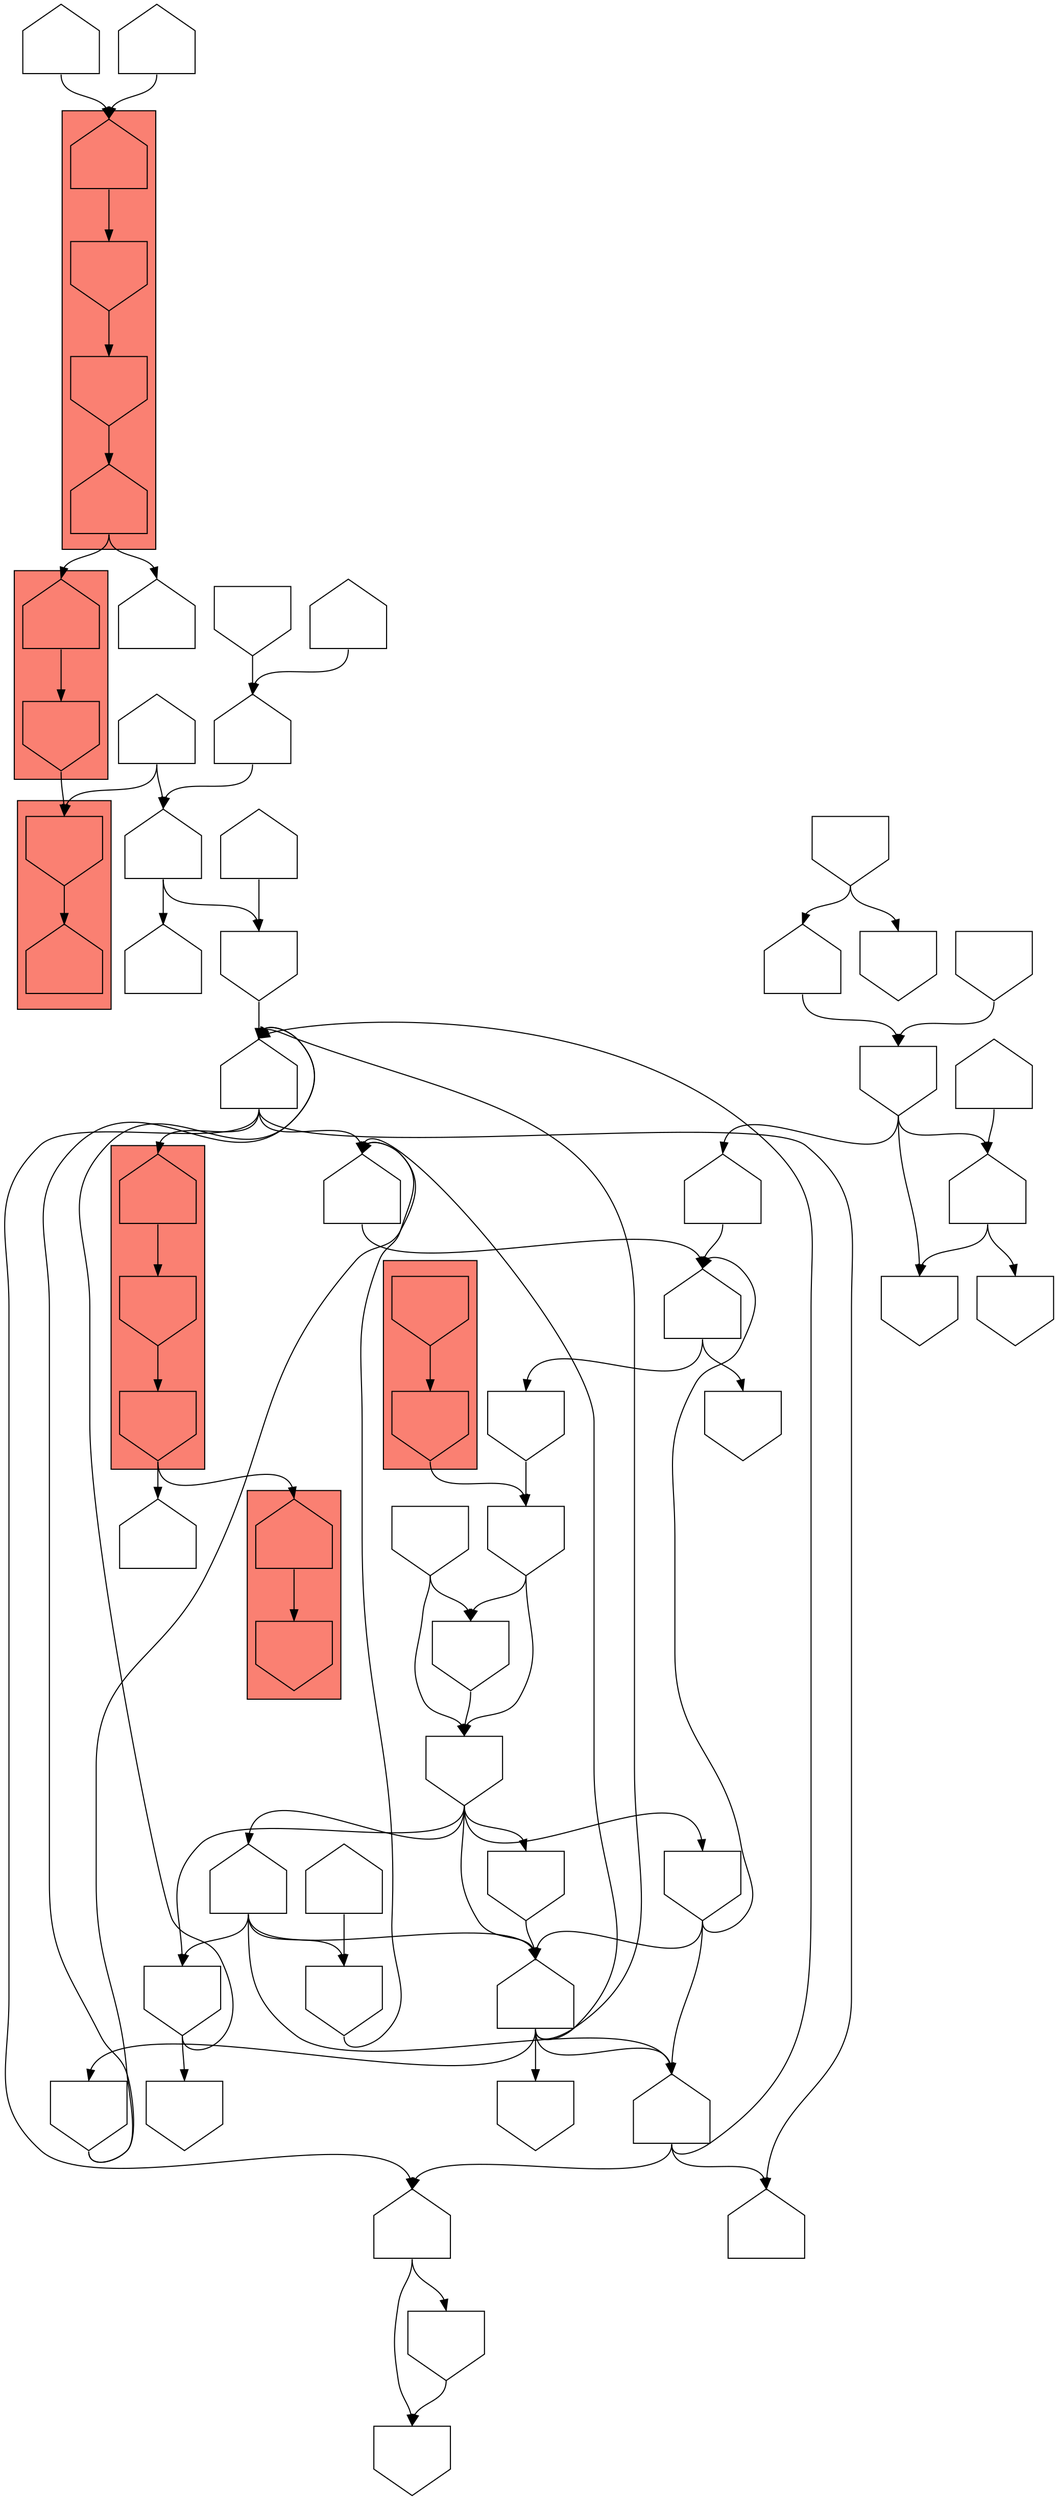 digraph asm {
	edge [headport=n,tailport=s];
subgraph cluster_C21091_6806 {
	21091 [label="",height=1,width=1,shape=invhouse];
	6806 [label="",height=1,width=1,shape=house];
	style=filled;
	fillcolor=salmon;
}
subgraph cluster_C3627_785_405 {
	3627 [label="",height=1,width=1,shape=house];
	785 [label="",height=1,width=1,shape=invhouse];
	405 [label="",height=1,width=1,shape=invhouse];
	style=filled;
	fillcolor=salmon;
}
subgraph cluster_C17927_19852 {
	17927 [label="",height=1,width=1,shape=house];
	19852 [label="",height=1,width=1,shape=invhouse];
	style=filled;
	fillcolor=salmon;
}
subgraph cluster_C3139_1724 {
	3139 [label="",height=1,width=1,shape=invhouse];
	1724 [label="",height=1,width=1,shape=invhouse];
	style=filled;
	fillcolor=salmon;
}
subgraph cluster_C6586_15199 {
	6586 [label="",height=1,width=1,shape=house];
	15199 [label="",height=1,width=1,shape=invhouse];
	style=filled;
	fillcolor=salmon;
}
subgraph cluster_C19543_4793_1973_15732 {
	19543 [label="",height=1,width=1,shape=house];
	4793 [label="",height=1,width=1,shape=invhouse];
	1973 [label="",height=1,width=1,shape=invhouse];
	15732 [label="",height=1,width=1,shape=house];
	style=filled;
	fillcolor=salmon;
}
	14668 [label="",height=1,width=1,shape=house];
	5574 [label="",height=1,width=1,shape=house];
	11664 [label="",height=1,width=1,shape=invhouse];
	20688 [label="",height=1,width=1,shape=house];
	269 [label="",height=1,width=1,shape=house];
	8504 [label="",height=1,width=1,shape=house];
	11547 [label="",height=1,width=1,shape=house];
	7748 [label="",height=1,width=1,shape=invhouse];
	10903 [label="",height=1,width=1,shape=invhouse];
	5634 [label="",height=1,width=1,shape=invhouse];
	11813 [label="",height=1,width=1,shape=invhouse];
	2850 [label="",height=1,width=1,shape=invhouse];
	11439 [label="",height=1,width=1,shape=house];
	14115 [label="",height=1,width=1,shape=house];
	17876 [label="",height=1,width=1,shape=invhouse];
	18535 [label="",height=1,width=1,shape=invhouse];
	16839 [label="",height=1,width=1,shape=house];
	15180 [label="",height=1,width=1,shape=house];
	14659 [label="",height=1,width=1,shape=invhouse];
	18564 [label="",height=1,width=1,shape=invhouse];
	18490 [label="",height=1,width=1,shape=invhouse];
	18976 [label="",height=1,width=1,shape=house];
	5765 [label="",height=1,width=1,shape=invhouse];
	93 [label="",height=1,width=1,shape=invhouse];
	15944 [label="",height=1,width=1,shape=invhouse];
	17854 [label="",height=1,width=1,shape=house];
	4948 [label="",height=1,width=1,shape=invhouse];
	14151 [label="",height=1,width=1,shape=invhouse];
	8310 [label="",height=1,width=1,shape=house];
	19877 [label="",height=1,width=1,shape=invhouse];
	806 [label="",height=1,width=1,shape=invhouse];
	10285 [label="",height=1,width=1,shape=house];
	21428 [label="",height=1,width=1,shape=invhouse];
	4057 [label="",height=1,width=1,shape=house];
	1243 [label="",height=1,width=1,shape=house];
	6617 [label="",height=1,width=1,shape=invhouse];
	18868 [label="",height=1,width=1,shape=invhouse];
	2757 [label="",height=1,width=1,shape=invhouse];
	8505 [label="",height=1,width=1,shape=house];
	21510 [label="",height=1,width=1,shape=house];
	1824 [label="",height=1,width=1,shape=house];
	4338 [label="",height=1,width=1,shape=invhouse];
	14556 [label="",height=1,width=1,shape=house];
	6394 [label="",height=1,width=1,shape=house];
	6456 [label="",height=1,width=1,shape=house];
	9273 [label="",height=1,width=1,shape=house];
	21091 -> 6806
	14668 -> 5574
	14668 -> 21091
	5574 -> 11664
	5574 -> 21510
	11664 -> 20688
	20688 -> 3627
	20688 -> 8504
	20688 -> 14115
	20688 -> 16839
	3627 -> 785
	785 -> 405
	405 -> 269
	405 -> 17927
	17927 -> 19852
	8504 -> 11547
	11547 -> 7748
	11547 -> 10903
	10903 -> 5634
	5634 -> 11813
	5634 -> 14151
	11813 -> 2850
	11813 -> 5765
	11813 -> 15180
	11813 -> 18490
	11813 -> 18976
	2850 -> 11439
	2850 -> 11547
	2850 -> 15180
	11439 -> 14115
	11439 -> 16839
	11439 -> 20688
	14115 -> 17876
	14115 -> 18535
	18535 -> 17876
	15180 -> 8504
	15180 -> 11439
	15180 -> 14659
	15180 -> 18564
	15180 -> 20688
	14659 -> 8504
	14659 -> 20688
	18490 -> 15180
	18976 -> 5765
	18976 -> 11439
	18976 -> 15180
	18976 -> 15944
	5765 -> 93
	5765 -> 20688
	15944 -> 8504
	17854 -> 15944
	4948 -> 11813
	4948 -> 14151
	14151 -> 11813
	1724 -> 5634
	3139 -> 1724
	8310 -> 11547
	19877 -> 806
	19877 -> 8310
	19877 -> 10285
	10285 -> 806
	10285 -> 21428
	4057 -> 10285
	1243 -> 19877
	6617 -> 1243
	6617 -> 18868
	2757 -> 19877
	8505 -> 11664
	1824 -> 5574
	4338 -> 1824
	14556 -> 1824
	15199 -> 21091
	6586 -> 15199
	15732 -> 6394
	15732 -> 6586
	1973 -> 15732
	4793 -> 1973
	19543 -> 4793
	6456 -> 19543
	9273 -> 19543
}